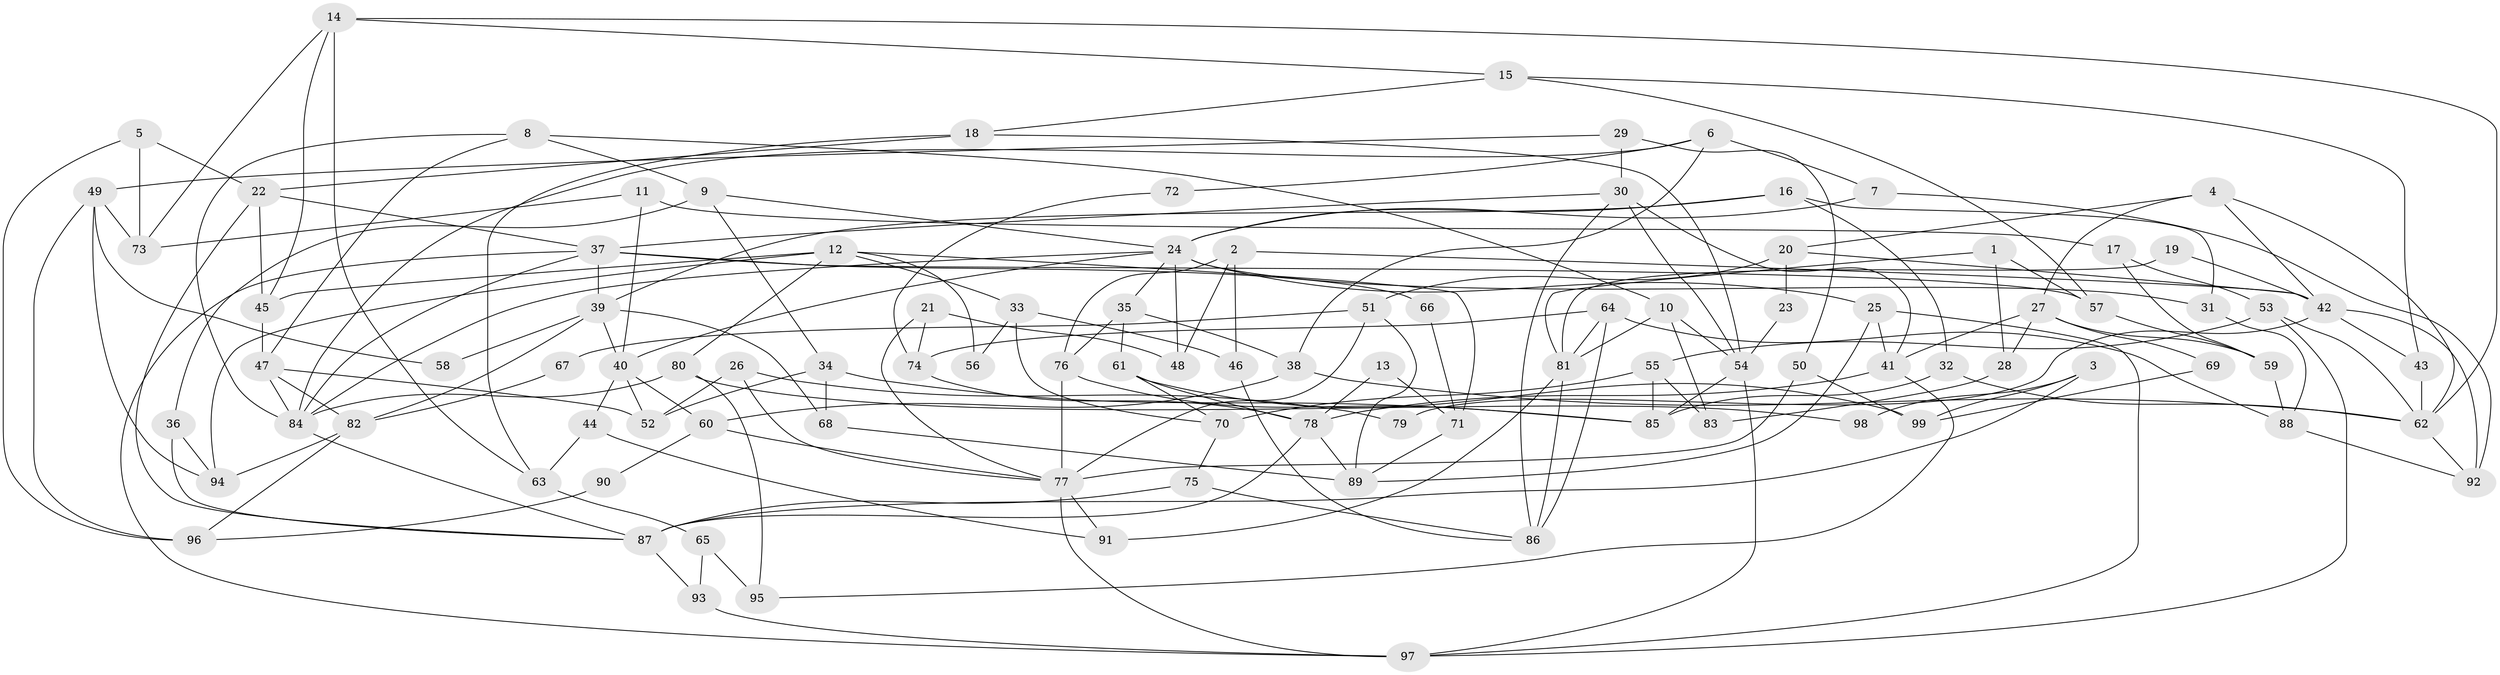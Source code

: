 // coarse degree distribution, {5: 0.17391304347826086, 3: 0.2318840579710145, 10: 0.014492753623188406, 4: 0.2753623188405797, 11: 0.028985507246376812, 7: 0.043478260869565216, 2: 0.10144927536231885, 12: 0.014492753623188406, 15: 0.014492753623188406, 9: 0.028985507246376812, 6: 0.07246376811594203}
// Generated by graph-tools (version 1.1) at 2025/18/03/04/25 18:18:58]
// undirected, 99 vertices, 198 edges
graph export_dot {
graph [start="1"]
  node [color=gray90,style=filled];
  1;
  2;
  3;
  4;
  5;
  6;
  7;
  8;
  9;
  10;
  11;
  12;
  13;
  14;
  15;
  16;
  17;
  18;
  19;
  20;
  21;
  22;
  23;
  24;
  25;
  26;
  27;
  28;
  29;
  30;
  31;
  32;
  33;
  34;
  35;
  36;
  37;
  38;
  39;
  40;
  41;
  42;
  43;
  44;
  45;
  46;
  47;
  48;
  49;
  50;
  51;
  52;
  53;
  54;
  55;
  56;
  57;
  58;
  59;
  60;
  61;
  62;
  63;
  64;
  65;
  66;
  67;
  68;
  69;
  70;
  71;
  72;
  73;
  74;
  75;
  76;
  77;
  78;
  79;
  80;
  81;
  82;
  83;
  84;
  85;
  86;
  87;
  88;
  89;
  90;
  91;
  92;
  93;
  94;
  95;
  96;
  97;
  98;
  99;
  1 -- 28;
  1 -- 81;
  1 -- 57;
  2 -- 76;
  2 -- 42;
  2 -- 46;
  2 -- 48;
  3 -- 87;
  3 -- 99;
  3 -- 98;
  4 -- 42;
  4 -- 62;
  4 -- 20;
  4 -- 27;
  5 -- 96;
  5 -- 22;
  5 -- 73;
  6 -- 38;
  6 -- 84;
  6 -- 7;
  6 -- 72;
  7 -- 24;
  7 -- 92;
  8 -- 47;
  8 -- 84;
  8 -- 9;
  8 -- 10;
  9 -- 24;
  9 -- 34;
  9 -- 36;
  10 -- 54;
  10 -- 81;
  10 -- 83;
  11 -- 40;
  11 -- 73;
  11 -- 17;
  12 -- 94;
  12 -- 80;
  12 -- 33;
  12 -- 45;
  12 -- 56;
  12 -- 71;
  13 -- 71;
  13 -- 78;
  14 -- 15;
  14 -- 63;
  14 -- 45;
  14 -- 62;
  14 -- 73;
  15 -- 57;
  15 -- 18;
  15 -- 43;
  16 -- 39;
  16 -- 31;
  16 -- 24;
  16 -- 32;
  17 -- 59;
  17 -- 53;
  18 -- 22;
  18 -- 54;
  18 -- 63;
  19 -- 81;
  19 -- 42;
  20 -- 42;
  20 -- 23;
  20 -- 51;
  21 -- 77;
  21 -- 74;
  21 -- 48;
  22 -- 45;
  22 -- 87;
  22 -- 37;
  23 -- 54;
  24 -- 48;
  24 -- 25;
  24 -- 31;
  24 -- 35;
  24 -- 40;
  24 -- 84;
  25 -- 97;
  25 -- 41;
  25 -- 89;
  26 -- 52;
  26 -- 77;
  26 -- 79;
  27 -- 59;
  27 -- 28;
  27 -- 41;
  27 -- 69;
  28 -- 83;
  29 -- 30;
  29 -- 49;
  29 -- 50;
  30 -- 37;
  30 -- 41;
  30 -- 54;
  30 -- 86;
  31 -- 88;
  32 -- 62;
  32 -- 85;
  33 -- 70;
  33 -- 46;
  33 -- 56;
  34 -- 85;
  34 -- 52;
  34 -- 68;
  35 -- 76;
  35 -- 38;
  35 -- 61;
  36 -- 87;
  36 -- 94;
  37 -- 84;
  37 -- 39;
  37 -- 57;
  37 -- 66;
  37 -- 97;
  38 -- 62;
  38 -- 60;
  39 -- 68;
  39 -- 40;
  39 -- 58;
  39 -- 82;
  40 -- 44;
  40 -- 52;
  40 -- 60;
  41 -- 78;
  41 -- 95;
  42 -- 43;
  42 -- 92;
  42 -- 79;
  43 -- 62;
  44 -- 91;
  44 -- 63;
  45 -- 47;
  46 -- 86;
  47 -- 52;
  47 -- 82;
  47 -- 84;
  49 -- 94;
  49 -- 73;
  49 -- 58;
  49 -- 96;
  50 -- 77;
  50 -- 99;
  51 -- 89;
  51 -- 67;
  51 -- 77;
  53 -- 97;
  53 -- 55;
  53 -- 62;
  54 -- 97;
  54 -- 85;
  55 -- 85;
  55 -- 70;
  55 -- 83;
  57 -- 59;
  59 -- 88;
  60 -- 77;
  60 -- 90;
  61 -- 78;
  61 -- 70;
  61 -- 99;
  62 -- 92;
  63 -- 65;
  64 -- 86;
  64 -- 81;
  64 -- 74;
  64 -- 88;
  65 -- 93;
  65 -- 95;
  66 -- 71;
  67 -- 82;
  68 -- 89;
  69 -- 99;
  70 -- 75;
  71 -- 89;
  72 -- 74;
  74 -- 78;
  75 -- 86;
  75 -- 87;
  76 -- 77;
  76 -- 85;
  77 -- 91;
  77 -- 97;
  78 -- 87;
  78 -- 89;
  80 -- 84;
  80 -- 95;
  80 -- 98;
  81 -- 86;
  81 -- 91;
  82 -- 94;
  82 -- 96;
  84 -- 87;
  87 -- 93;
  88 -- 92;
  90 -- 96;
  93 -- 97;
}
